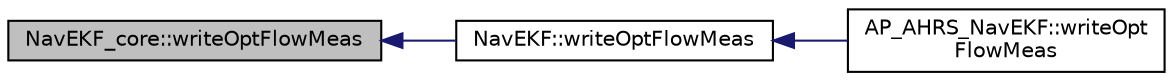 digraph "NavEKF_core::writeOptFlowMeas"
{
 // INTERACTIVE_SVG=YES
  edge [fontname="Helvetica",fontsize="10",labelfontname="Helvetica",labelfontsize="10"];
  node [fontname="Helvetica",fontsize="10",shape=record];
  rankdir="LR";
  Node1 [label="NavEKF_core::writeOptFlowMeas",height=0.2,width=0.4,color="black", fillcolor="grey75", style="filled", fontcolor="black"];
  Node1 -> Node2 [dir="back",color="midnightblue",fontsize="10",style="solid",fontname="Helvetica"];
  Node2 [label="NavEKF::writeOptFlowMeas",height=0.2,width=0.4,color="black", fillcolor="white", style="filled",URL="$classNavEKF.html#ad193e5aab03041673d4cfad9f7a2a6ba"];
  Node2 -> Node3 [dir="back",color="midnightblue",fontsize="10",style="solid",fontname="Helvetica"];
  Node3 [label="AP_AHRS_NavEKF::writeOpt\lFlowMeas",height=0.2,width=0.4,color="black", fillcolor="white", style="filled",URL="$classAP__AHRS__NavEKF.html#a36e51a27f7801ebd760cc93df22ca6bb"];
}
